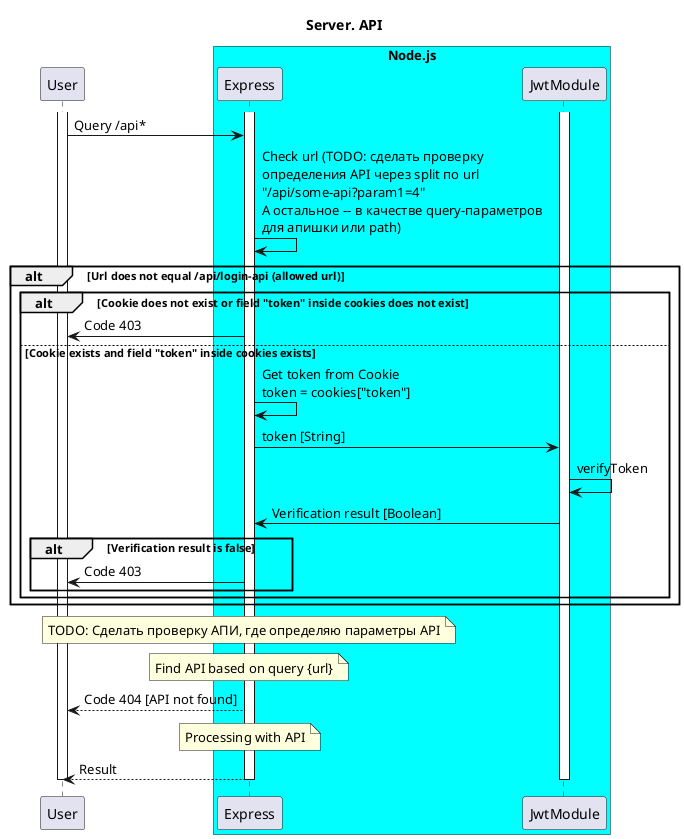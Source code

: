 @startuml
title Server. API

participant User

box "Node.js" #Cyan
    participant "Express" as Express
    participant "JwtModule" as JwtModule
end box

activate User
activate Express
activate JwtModule

User -> Express: Query /api*

Express -> Express: Check url (TODO: сделать проверку\nопределения API через split по url\n"/api/some-api?param1=4"\nА остальное -- в качестве query-параметров\nдля апишки или path)

alt Url does not equal /api/login-api (allowed url)

    alt Cookie does not exist or field "token" inside cookies does not exist
            Express -> User: Code 403
        else Cookie exists and field "token" inside cookies exists
            Express -> Express: Get token from Cookie\ntoken = cookies["token"]

            Express -> JwtModule: token [String]

            JwtModule -> JwtModule: verifyToken

            JwtModule -> Express: Verification result [Boolean]

            alt Verification result is false
                    Express -> User: Code 403
            end
        end
    end

        note over Express
            TODO: Сделать проверку АПИ, где определяю параметры API
        end note

        note over Express
            Find API based on query {url}
        end note
        Express --> User: Code 404 [API not found]

        note over Express
            Processing with API
        end note
        Express --> User: Result


deactivate User
deactivate Express
deactivate JwtModule

@enduml
